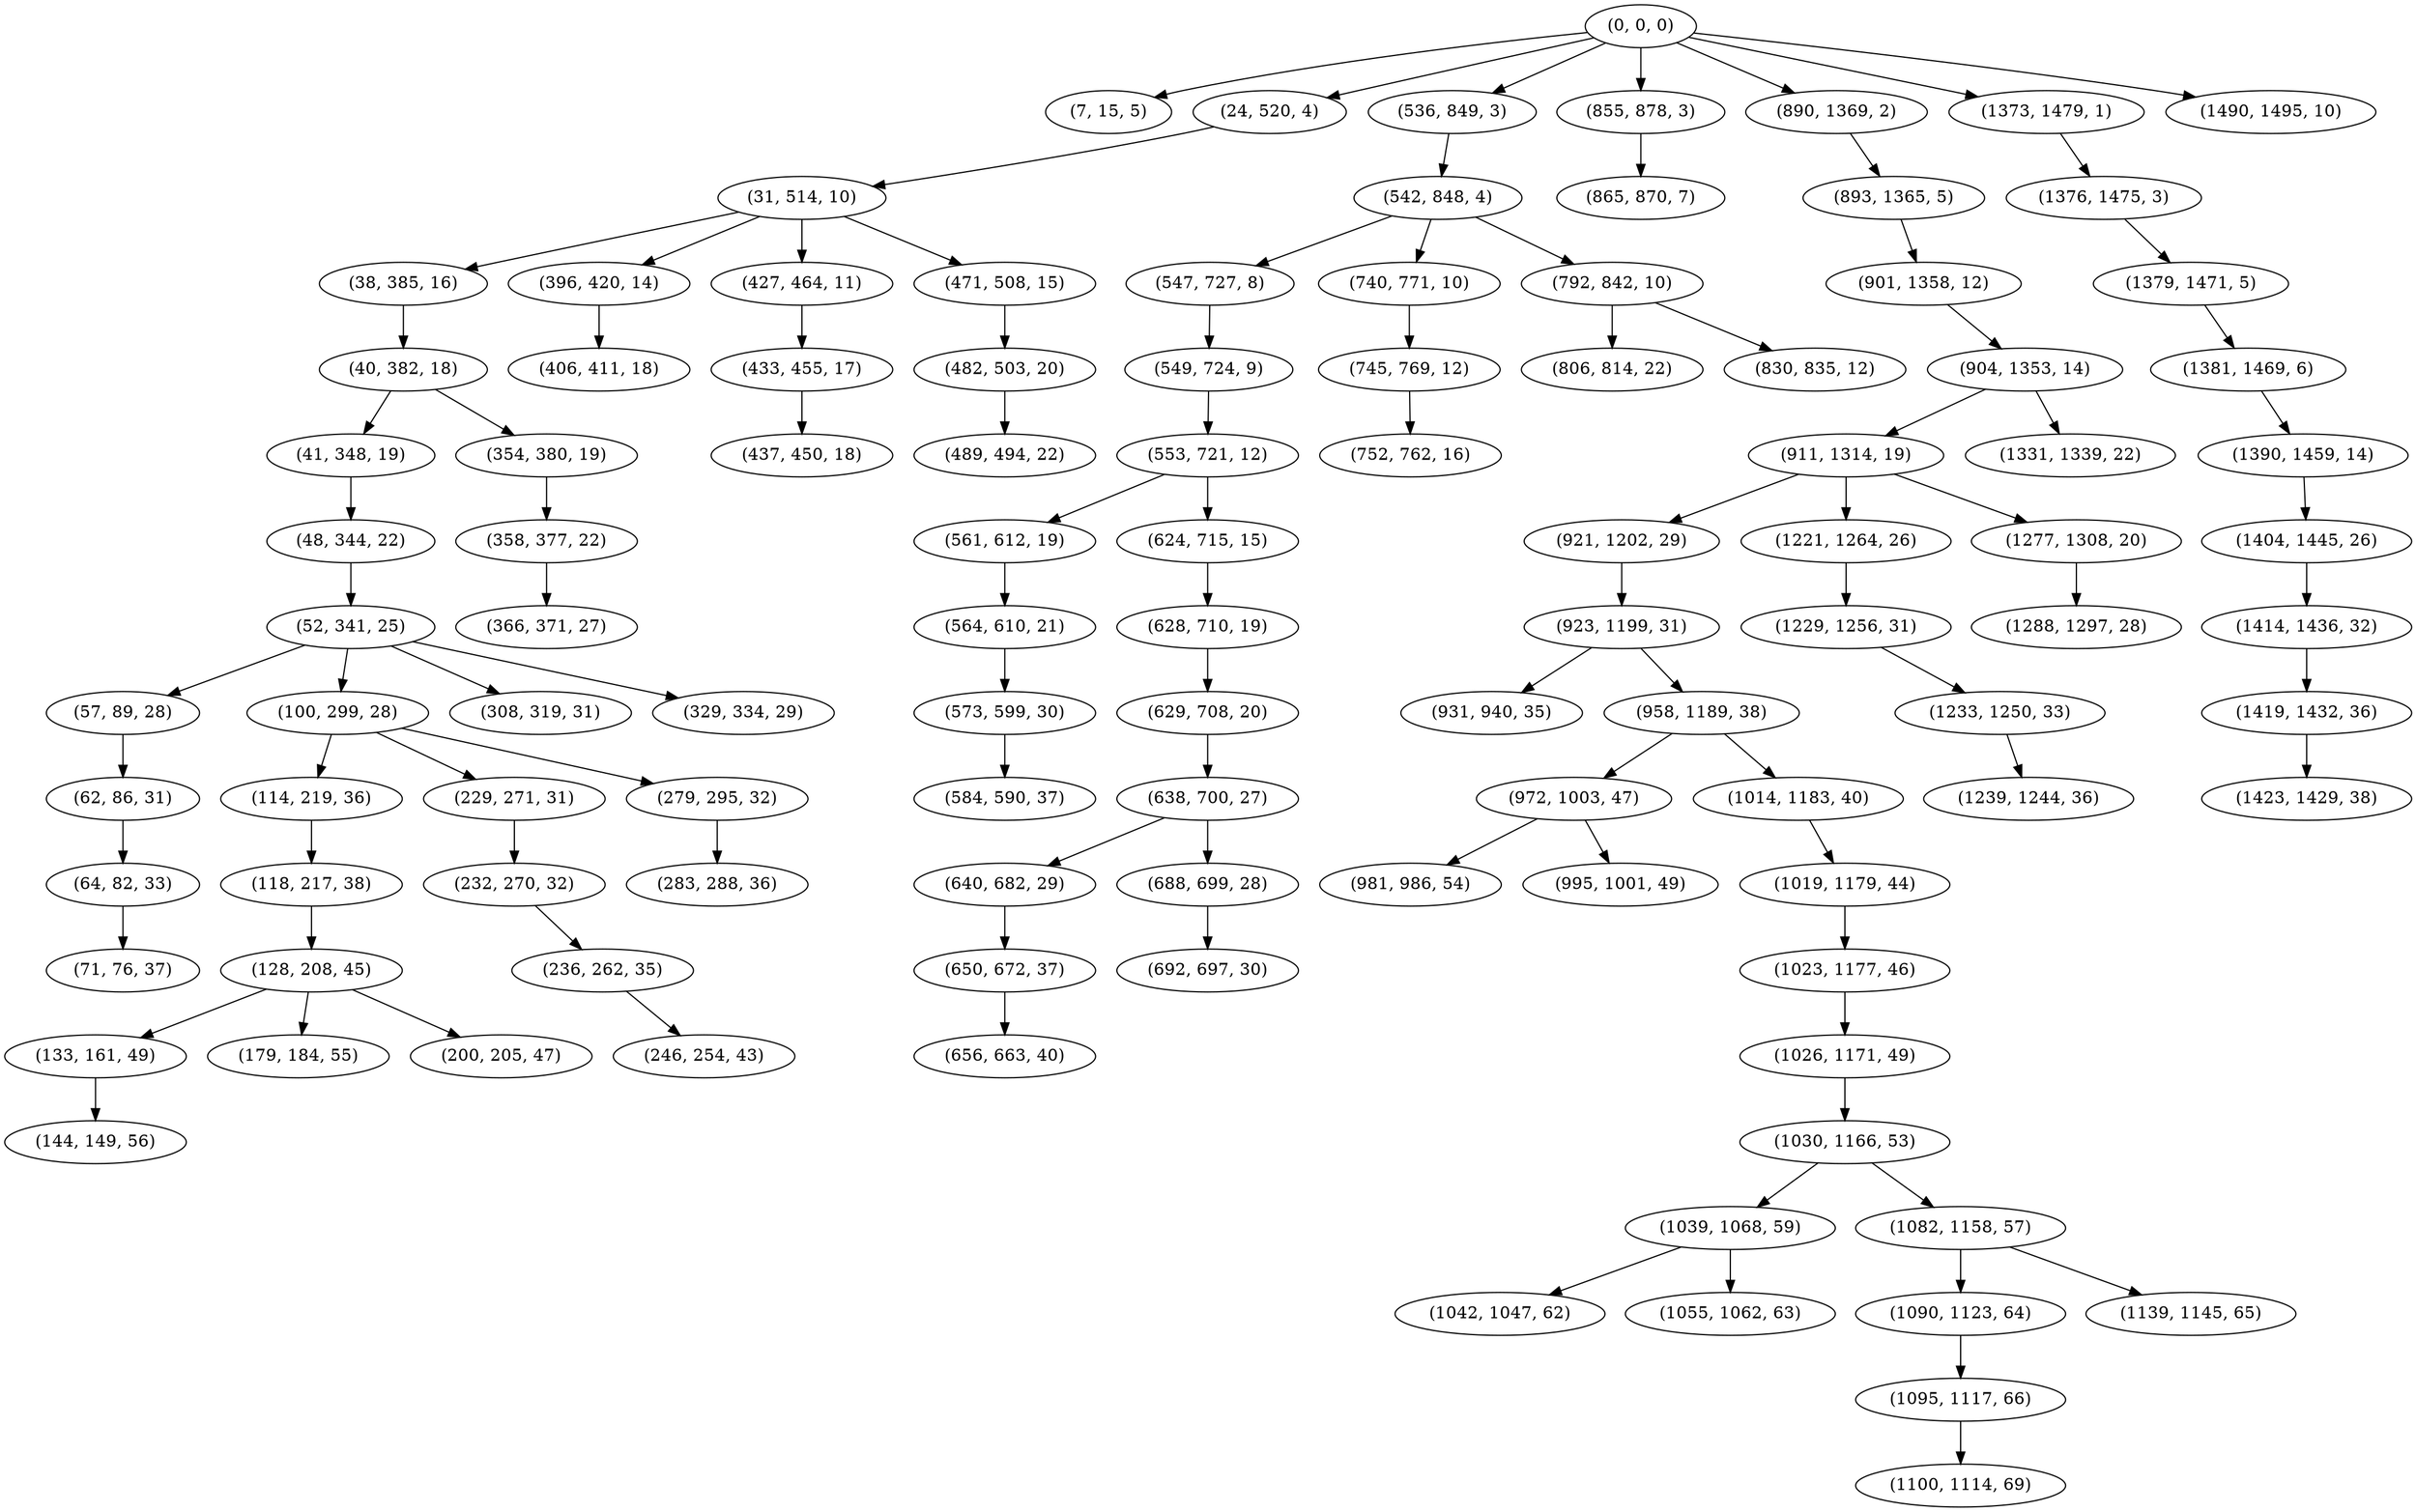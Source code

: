 digraph tree {
    "(0, 0, 0)";
    "(7, 15, 5)";
    "(24, 520, 4)";
    "(31, 514, 10)";
    "(38, 385, 16)";
    "(40, 382, 18)";
    "(41, 348, 19)";
    "(48, 344, 22)";
    "(52, 341, 25)";
    "(57, 89, 28)";
    "(62, 86, 31)";
    "(64, 82, 33)";
    "(71, 76, 37)";
    "(100, 299, 28)";
    "(114, 219, 36)";
    "(118, 217, 38)";
    "(128, 208, 45)";
    "(133, 161, 49)";
    "(144, 149, 56)";
    "(179, 184, 55)";
    "(200, 205, 47)";
    "(229, 271, 31)";
    "(232, 270, 32)";
    "(236, 262, 35)";
    "(246, 254, 43)";
    "(279, 295, 32)";
    "(283, 288, 36)";
    "(308, 319, 31)";
    "(329, 334, 29)";
    "(354, 380, 19)";
    "(358, 377, 22)";
    "(366, 371, 27)";
    "(396, 420, 14)";
    "(406, 411, 18)";
    "(427, 464, 11)";
    "(433, 455, 17)";
    "(437, 450, 18)";
    "(471, 508, 15)";
    "(482, 503, 20)";
    "(489, 494, 22)";
    "(536, 849, 3)";
    "(542, 848, 4)";
    "(547, 727, 8)";
    "(549, 724, 9)";
    "(553, 721, 12)";
    "(561, 612, 19)";
    "(564, 610, 21)";
    "(573, 599, 30)";
    "(584, 590, 37)";
    "(624, 715, 15)";
    "(628, 710, 19)";
    "(629, 708, 20)";
    "(638, 700, 27)";
    "(640, 682, 29)";
    "(650, 672, 37)";
    "(656, 663, 40)";
    "(688, 699, 28)";
    "(692, 697, 30)";
    "(740, 771, 10)";
    "(745, 769, 12)";
    "(752, 762, 16)";
    "(792, 842, 10)";
    "(806, 814, 22)";
    "(830, 835, 12)";
    "(855, 878, 3)";
    "(865, 870, 7)";
    "(890, 1369, 2)";
    "(893, 1365, 5)";
    "(901, 1358, 12)";
    "(904, 1353, 14)";
    "(911, 1314, 19)";
    "(921, 1202, 29)";
    "(923, 1199, 31)";
    "(931, 940, 35)";
    "(958, 1189, 38)";
    "(972, 1003, 47)";
    "(981, 986, 54)";
    "(995, 1001, 49)";
    "(1014, 1183, 40)";
    "(1019, 1179, 44)";
    "(1023, 1177, 46)";
    "(1026, 1171, 49)";
    "(1030, 1166, 53)";
    "(1039, 1068, 59)";
    "(1042, 1047, 62)";
    "(1055, 1062, 63)";
    "(1082, 1158, 57)";
    "(1090, 1123, 64)";
    "(1095, 1117, 66)";
    "(1100, 1114, 69)";
    "(1139, 1145, 65)";
    "(1221, 1264, 26)";
    "(1229, 1256, 31)";
    "(1233, 1250, 33)";
    "(1239, 1244, 36)";
    "(1277, 1308, 20)";
    "(1288, 1297, 28)";
    "(1331, 1339, 22)";
    "(1373, 1479, 1)";
    "(1376, 1475, 3)";
    "(1379, 1471, 5)";
    "(1381, 1469, 6)";
    "(1390, 1459, 14)";
    "(1404, 1445, 26)";
    "(1414, 1436, 32)";
    "(1419, 1432, 36)";
    "(1423, 1429, 38)";
    "(1490, 1495, 10)";
    "(0, 0, 0)" -> "(7, 15, 5)";
    "(0, 0, 0)" -> "(24, 520, 4)";
    "(0, 0, 0)" -> "(536, 849, 3)";
    "(0, 0, 0)" -> "(855, 878, 3)";
    "(0, 0, 0)" -> "(890, 1369, 2)";
    "(0, 0, 0)" -> "(1373, 1479, 1)";
    "(0, 0, 0)" -> "(1490, 1495, 10)";
    "(24, 520, 4)" -> "(31, 514, 10)";
    "(31, 514, 10)" -> "(38, 385, 16)";
    "(31, 514, 10)" -> "(396, 420, 14)";
    "(31, 514, 10)" -> "(427, 464, 11)";
    "(31, 514, 10)" -> "(471, 508, 15)";
    "(38, 385, 16)" -> "(40, 382, 18)";
    "(40, 382, 18)" -> "(41, 348, 19)";
    "(40, 382, 18)" -> "(354, 380, 19)";
    "(41, 348, 19)" -> "(48, 344, 22)";
    "(48, 344, 22)" -> "(52, 341, 25)";
    "(52, 341, 25)" -> "(57, 89, 28)";
    "(52, 341, 25)" -> "(100, 299, 28)";
    "(52, 341, 25)" -> "(308, 319, 31)";
    "(52, 341, 25)" -> "(329, 334, 29)";
    "(57, 89, 28)" -> "(62, 86, 31)";
    "(62, 86, 31)" -> "(64, 82, 33)";
    "(64, 82, 33)" -> "(71, 76, 37)";
    "(100, 299, 28)" -> "(114, 219, 36)";
    "(100, 299, 28)" -> "(229, 271, 31)";
    "(100, 299, 28)" -> "(279, 295, 32)";
    "(114, 219, 36)" -> "(118, 217, 38)";
    "(118, 217, 38)" -> "(128, 208, 45)";
    "(128, 208, 45)" -> "(133, 161, 49)";
    "(128, 208, 45)" -> "(179, 184, 55)";
    "(128, 208, 45)" -> "(200, 205, 47)";
    "(133, 161, 49)" -> "(144, 149, 56)";
    "(229, 271, 31)" -> "(232, 270, 32)";
    "(232, 270, 32)" -> "(236, 262, 35)";
    "(236, 262, 35)" -> "(246, 254, 43)";
    "(279, 295, 32)" -> "(283, 288, 36)";
    "(354, 380, 19)" -> "(358, 377, 22)";
    "(358, 377, 22)" -> "(366, 371, 27)";
    "(396, 420, 14)" -> "(406, 411, 18)";
    "(427, 464, 11)" -> "(433, 455, 17)";
    "(433, 455, 17)" -> "(437, 450, 18)";
    "(471, 508, 15)" -> "(482, 503, 20)";
    "(482, 503, 20)" -> "(489, 494, 22)";
    "(536, 849, 3)" -> "(542, 848, 4)";
    "(542, 848, 4)" -> "(547, 727, 8)";
    "(542, 848, 4)" -> "(740, 771, 10)";
    "(542, 848, 4)" -> "(792, 842, 10)";
    "(547, 727, 8)" -> "(549, 724, 9)";
    "(549, 724, 9)" -> "(553, 721, 12)";
    "(553, 721, 12)" -> "(561, 612, 19)";
    "(553, 721, 12)" -> "(624, 715, 15)";
    "(561, 612, 19)" -> "(564, 610, 21)";
    "(564, 610, 21)" -> "(573, 599, 30)";
    "(573, 599, 30)" -> "(584, 590, 37)";
    "(624, 715, 15)" -> "(628, 710, 19)";
    "(628, 710, 19)" -> "(629, 708, 20)";
    "(629, 708, 20)" -> "(638, 700, 27)";
    "(638, 700, 27)" -> "(640, 682, 29)";
    "(638, 700, 27)" -> "(688, 699, 28)";
    "(640, 682, 29)" -> "(650, 672, 37)";
    "(650, 672, 37)" -> "(656, 663, 40)";
    "(688, 699, 28)" -> "(692, 697, 30)";
    "(740, 771, 10)" -> "(745, 769, 12)";
    "(745, 769, 12)" -> "(752, 762, 16)";
    "(792, 842, 10)" -> "(806, 814, 22)";
    "(792, 842, 10)" -> "(830, 835, 12)";
    "(855, 878, 3)" -> "(865, 870, 7)";
    "(890, 1369, 2)" -> "(893, 1365, 5)";
    "(893, 1365, 5)" -> "(901, 1358, 12)";
    "(901, 1358, 12)" -> "(904, 1353, 14)";
    "(904, 1353, 14)" -> "(911, 1314, 19)";
    "(904, 1353, 14)" -> "(1331, 1339, 22)";
    "(911, 1314, 19)" -> "(921, 1202, 29)";
    "(911, 1314, 19)" -> "(1221, 1264, 26)";
    "(911, 1314, 19)" -> "(1277, 1308, 20)";
    "(921, 1202, 29)" -> "(923, 1199, 31)";
    "(923, 1199, 31)" -> "(931, 940, 35)";
    "(923, 1199, 31)" -> "(958, 1189, 38)";
    "(958, 1189, 38)" -> "(972, 1003, 47)";
    "(958, 1189, 38)" -> "(1014, 1183, 40)";
    "(972, 1003, 47)" -> "(981, 986, 54)";
    "(972, 1003, 47)" -> "(995, 1001, 49)";
    "(1014, 1183, 40)" -> "(1019, 1179, 44)";
    "(1019, 1179, 44)" -> "(1023, 1177, 46)";
    "(1023, 1177, 46)" -> "(1026, 1171, 49)";
    "(1026, 1171, 49)" -> "(1030, 1166, 53)";
    "(1030, 1166, 53)" -> "(1039, 1068, 59)";
    "(1030, 1166, 53)" -> "(1082, 1158, 57)";
    "(1039, 1068, 59)" -> "(1042, 1047, 62)";
    "(1039, 1068, 59)" -> "(1055, 1062, 63)";
    "(1082, 1158, 57)" -> "(1090, 1123, 64)";
    "(1082, 1158, 57)" -> "(1139, 1145, 65)";
    "(1090, 1123, 64)" -> "(1095, 1117, 66)";
    "(1095, 1117, 66)" -> "(1100, 1114, 69)";
    "(1221, 1264, 26)" -> "(1229, 1256, 31)";
    "(1229, 1256, 31)" -> "(1233, 1250, 33)";
    "(1233, 1250, 33)" -> "(1239, 1244, 36)";
    "(1277, 1308, 20)" -> "(1288, 1297, 28)";
    "(1373, 1479, 1)" -> "(1376, 1475, 3)";
    "(1376, 1475, 3)" -> "(1379, 1471, 5)";
    "(1379, 1471, 5)" -> "(1381, 1469, 6)";
    "(1381, 1469, 6)" -> "(1390, 1459, 14)";
    "(1390, 1459, 14)" -> "(1404, 1445, 26)";
    "(1404, 1445, 26)" -> "(1414, 1436, 32)";
    "(1414, 1436, 32)" -> "(1419, 1432, 36)";
    "(1419, 1432, 36)" -> "(1423, 1429, 38)";
}
